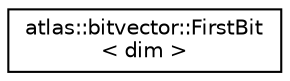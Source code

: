 digraph "Graphical Class Hierarchy"
{
  edge [fontname="Helvetica",fontsize="10",labelfontname="Helvetica",labelfontsize="10"];
  node [fontname="Helvetica",fontsize="10",shape=record];
  rankdir="LR";
  Node1 [label="atlas::bitvector::FirstBit\l\< dim \>",height=0.2,width=0.4,color="black", fillcolor="white", style="filled",URL="$structatlas_1_1bitvector_1_1FirstBit.html"];
}
